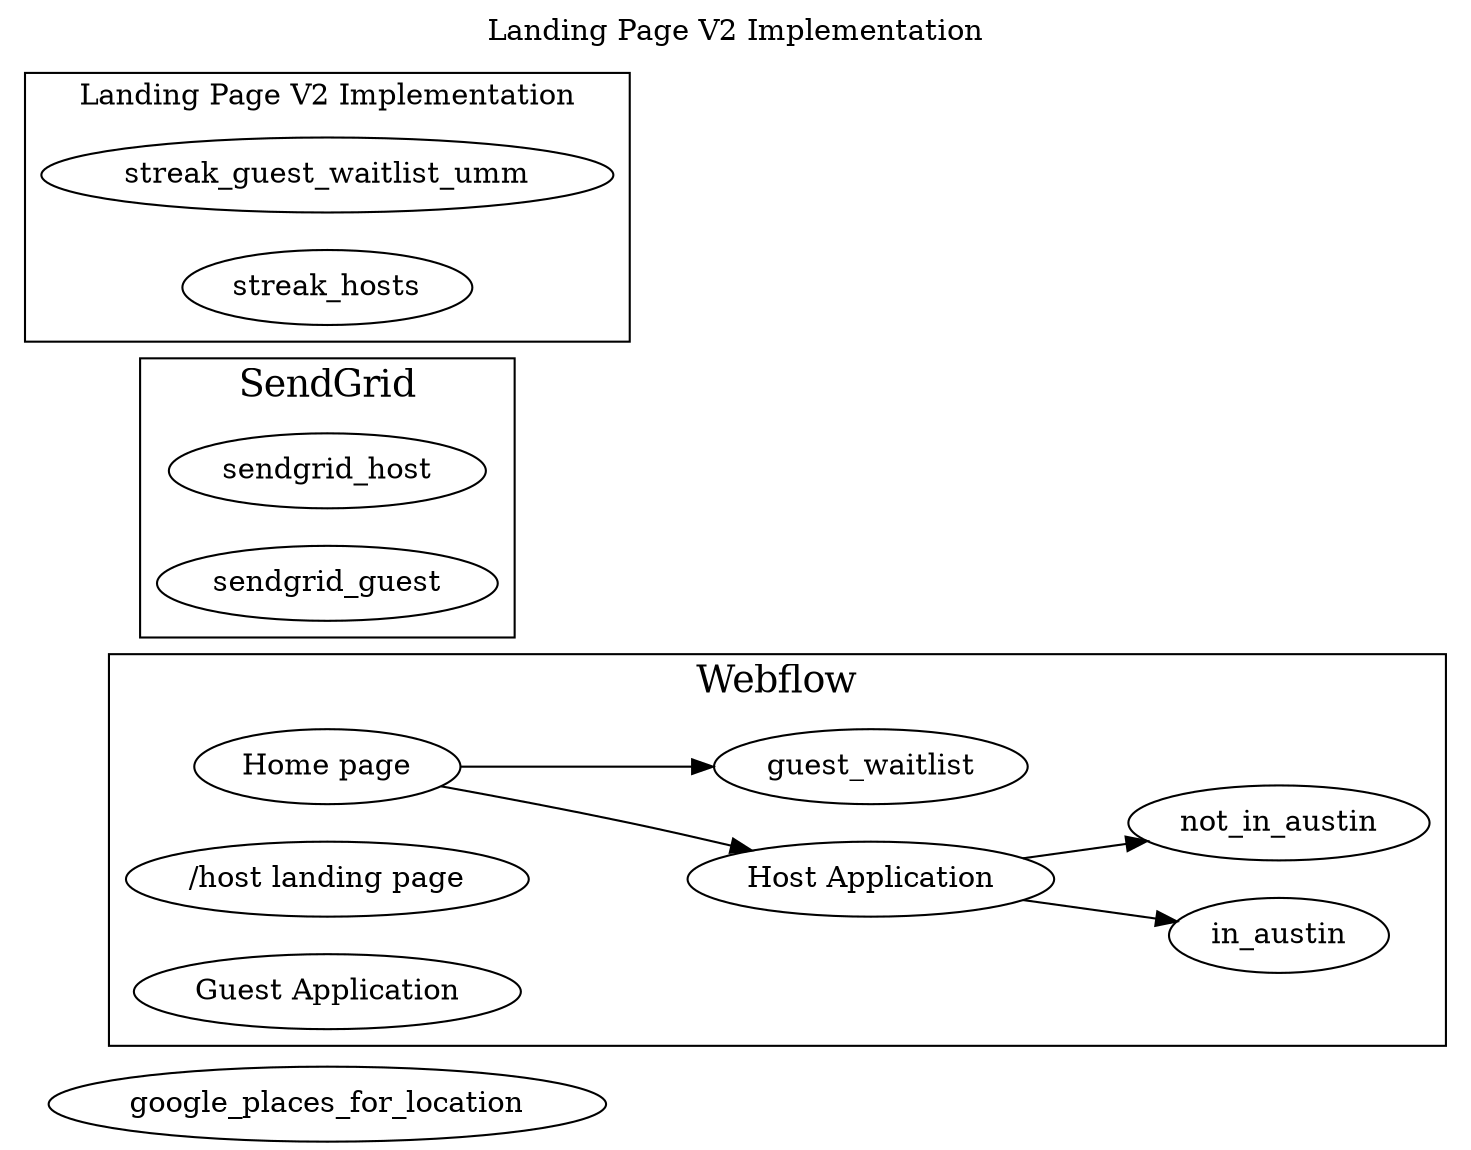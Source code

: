 // TODO: this being on Make should cover it just fine..

// TODO?: Could indicate how this will lead to the new app world later.

digraph unix {
    //overall graph
    rankdir="LR";
    compound=true; 
    labelloc="t";

    label="Landing Page V2 Implementation"

    google_places_for_location

    subgraph cluster_webflow {
        label = <<FONT POINT-SIZE="18">Webflow</FONT>>  
        home_page [label="Home page"]
        host_landing_page [label="/host landing page"]
        guest_application [label="Guest Application"]
        host_application [label="Host Application"]
        home_page -> guest_waitlist
        home_page -> host_application
        host_application -> in_austin
        host_application -> not_in_austin
    }


    subgraph cluster_sendgrid {
        label=<<FONT POINT-SIZE="18">SendGrid</FONT>>
        sendgrid_host
        sendgrid_guest
    }

    subgraph cluster_streak {
        streak_guest_waitlist_umm
        streak_hosts
    }

    
}